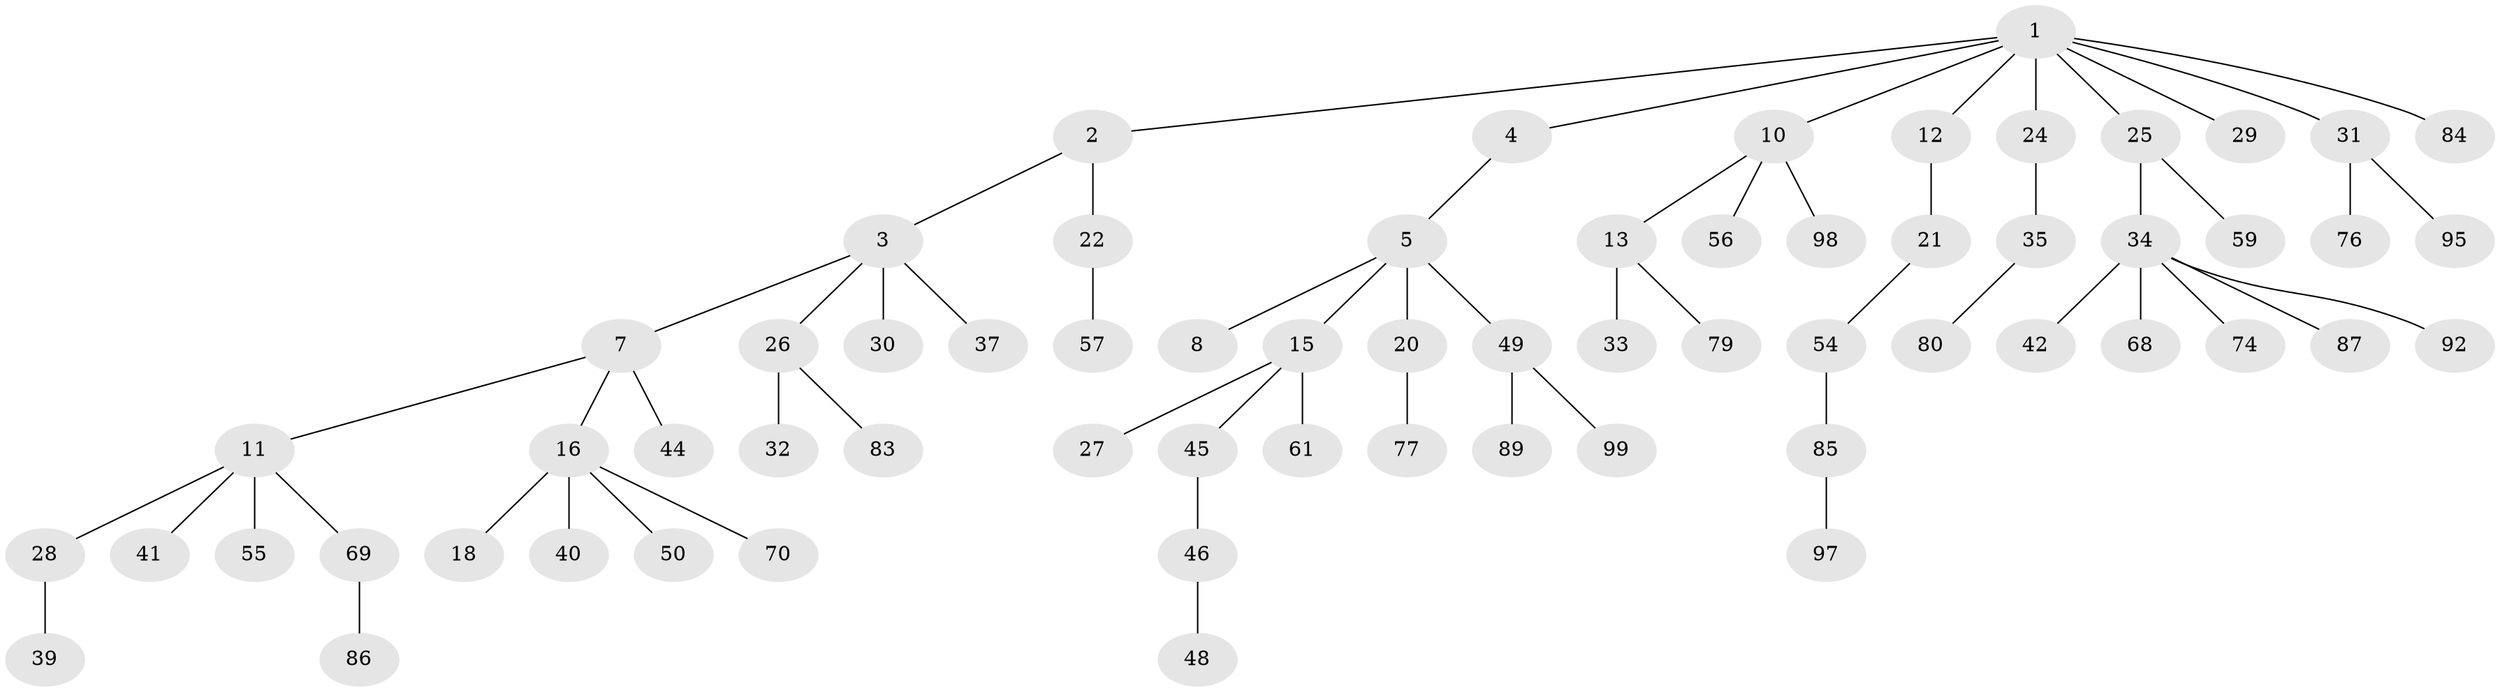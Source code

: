 // original degree distribution, {6: 0.02, 4: 0.07, 3: 0.16, 2: 0.21, 5: 0.02, 1: 0.51, 7: 0.01}
// Generated by graph-tools (version 1.1) at 2025/38/02/21/25 10:38:55]
// undirected, 65 vertices, 64 edges
graph export_dot {
graph [start="1"]
  node [color=gray90,style=filled];
  1 [super="+17"];
  2 [super="+58"];
  3 [super="+62"];
  4 [super="+14"];
  5 [super="+6"];
  7 [super="+9"];
  8 [super="+81"];
  10 [super="+47"];
  11 [super="+19"];
  12 [super="+52"];
  13 [super="+63"];
  15 [super="+38"];
  16 [super="+36"];
  18 [super="+71"];
  20 [super="+23"];
  21 [super="+51"];
  22;
  24 [super="+60"];
  25;
  26 [super="+53"];
  27;
  28 [super="+67"];
  29 [super="+65"];
  30;
  31 [super="+94"];
  32;
  33;
  34 [super="+96"];
  35 [super="+43"];
  37;
  39;
  40;
  41;
  42;
  44;
  45;
  46 [super="+82"];
  48;
  49 [super="+78"];
  50;
  54 [super="+72"];
  55 [super="+66"];
  56;
  57 [super="+64"];
  59 [super="+73"];
  61 [super="+75"];
  68;
  69 [super="+100"];
  70;
  74;
  76 [super="+90"];
  77;
  79 [super="+91"];
  80;
  83;
  84;
  85 [super="+88"];
  86 [super="+93"];
  87;
  89;
  92;
  95;
  97;
  98;
  99;
  1 -- 2;
  1 -- 4;
  1 -- 10;
  1 -- 12;
  1 -- 31;
  1 -- 84;
  1 -- 24;
  1 -- 25;
  1 -- 29;
  2 -- 3;
  2 -- 22;
  3 -- 7;
  3 -- 26;
  3 -- 30;
  3 -- 37;
  4 -- 5;
  5 -- 15;
  5 -- 20;
  5 -- 8;
  5 -- 49;
  7 -- 44;
  7 -- 16;
  7 -- 11;
  10 -- 13;
  10 -- 56;
  10 -- 98;
  11 -- 41;
  11 -- 69;
  11 -- 28;
  11 -- 55;
  12 -- 21;
  13 -- 33;
  13 -- 79;
  15 -- 27;
  15 -- 45;
  15 -- 61;
  16 -- 18;
  16 -- 40;
  16 -- 50;
  16 -- 70;
  20 -- 77;
  21 -- 54;
  22 -- 57;
  24 -- 35;
  25 -- 34;
  25 -- 59;
  26 -- 32;
  26 -- 83;
  28 -- 39;
  31 -- 76;
  31 -- 95;
  34 -- 42;
  34 -- 68;
  34 -- 74;
  34 -- 87;
  34 -- 92;
  35 -- 80;
  45 -- 46;
  46 -- 48;
  49 -- 89;
  49 -- 99;
  54 -- 85;
  69 -- 86;
  85 -- 97;
}
